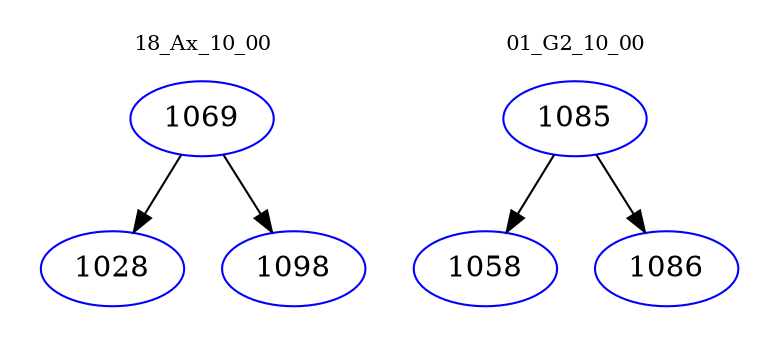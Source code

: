 digraph{
subgraph cluster_0 {
color = white
label = "18_Ax_10_00";
fontsize=10;
T0_1069 [label="1069", color="blue"]
T0_1069 -> T0_1028 [color="black"]
T0_1028 [label="1028", color="blue"]
T0_1069 -> T0_1098 [color="black"]
T0_1098 [label="1098", color="blue"]
}
subgraph cluster_1 {
color = white
label = "01_G2_10_00";
fontsize=10;
T1_1085 [label="1085", color="blue"]
T1_1085 -> T1_1058 [color="black"]
T1_1058 [label="1058", color="blue"]
T1_1085 -> T1_1086 [color="black"]
T1_1086 [label="1086", color="blue"]
}
}
